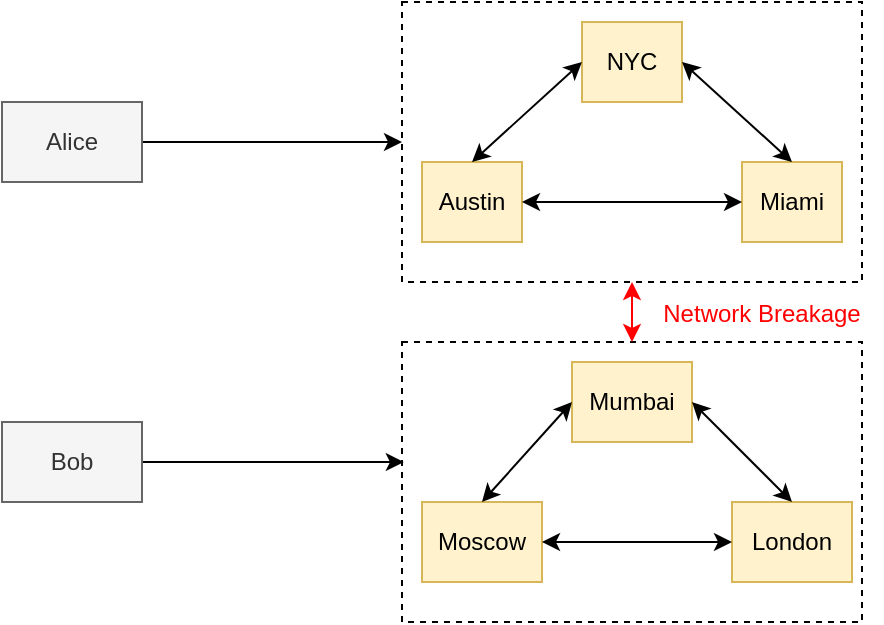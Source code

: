 <mxfile version="15.5.5" type="github">
  <diagram id="Giqr1m3jYU8628WW9X0g" name="Page-1">
    <mxGraphModel dx="782" dy="392" grid="1" gridSize="10" guides="1" tooltips="1" connect="1" arrows="1" fold="1" page="1" pageScale="1" pageWidth="850" pageHeight="1100" math="0" shadow="0">
      <root>
        <mxCell id="0" />
        <mxCell id="1" parent="0" />
        <mxCell id="C2NHmVHYpALk_iTiYlF0-18" style="edgeStyle=orthogonalEdgeStyle;rounded=0;orthogonalLoop=1;jettySize=auto;html=1;exitX=1;exitY=0.5;exitDx=0;exitDy=0;entryX=0;entryY=0.5;entryDx=0;entryDy=0;" edge="1" parent="1" source="C2NHmVHYpALk_iTiYlF0-1" target="C2NHmVHYpALk_iTiYlF0-16">
          <mxGeometry relative="1" as="geometry" />
        </mxCell>
        <mxCell id="C2NHmVHYpALk_iTiYlF0-1" value="Alice" style="rounded=0;whiteSpace=wrap;html=1;fillColor=#f5f5f5;fontColor=#333333;strokeColor=#666666;" vertex="1" parent="1">
          <mxGeometry x="70" y="80" width="70" height="40" as="geometry" />
        </mxCell>
        <mxCell id="C2NHmVHYpALk_iTiYlF0-19" style="edgeStyle=orthogonalEdgeStyle;rounded=0;orthogonalLoop=1;jettySize=auto;html=1;exitX=1;exitY=0.5;exitDx=0;exitDy=0;entryX=0.004;entryY=0.429;entryDx=0;entryDy=0;entryPerimeter=0;" edge="1" parent="1" source="C2NHmVHYpALk_iTiYlF0-2" target="C2NHmVHYpALk_iTiYlF0-17">
          <mxGeometry relative="1" as="geometry" />
        </mxCell>
        <mxCell id="C2NHmVHYpALk_iTiYlF0-2" value="Bob" style="rounded=0;whiteSpace=wrap;html=1;fillColor=#f5f5f5;fontColor=#333333;strokeColor=#666666;" vertex="1" parent="1">
          <mxGeometry x="70" y="240" width="70" height="40" as="geometry" />
        </mxCell>
        <mxCell id="C2NHmVHYpALk_iTiYlF0-3" value="Mumbai" style="rounded=0;whiteSpace=wrap;html=1;fillColor=#fff2cc;strokeColor=#d6b656;" vertex="1" parent="1">
          <mxGeometry x="355" y="210" width="60" height="40" as="geometry" />
        </mxCell>
        <mxCell id="C2NHmVHYpALk_iTiYlF0-4" value="Austin" style="rounded=0;whiteSpace=wrap;html=1;fillColor=#fff2cc;strokeColor=#d6b656;" vertex="1" parent="1">
          <mxGeometry x="280" y="110" width="50" height="40" as="geometry" />
        </mxCell>
        <mxCell id="C2NHmVHYpALk_iTiYlF0-5" value="Miami" style="rounded=0;whiteSpace=wrap;html=1;fillColor=#fff2cc;strokeColor=#d6b656;" vertex="1" parent="1">
          <mxGeometry x="440" y="110" width="50" height="40" as="geometry" />
        </mxCell>
        <mxCell id="C2NHmVHYpALk_iTiYlF0-6" value="NYC" style="rounded=0;whiteSpace=wrap;html=1;fillColor=#fff2cc;strokeColor=#d6b656;" vertex="1" parent="1">
          <mxGeometry x="360" y="40" width="50" height="40" as="geometry" />
        </mxCell>
        <mxCell id="C2NHmVHYpALk_iTiYlF0-7" value="London" style="rounded=0;whiteSpace=wrap;html=1;fillColor=#fff2cc;strokeColor=#d6b656;" vertex="1" parent="1">
          <mxGeometry x="435" y="280" width="60" height="40" as="geometry" />
        </mxCell>
        <mxCell id="C2NHmVHYpALk_iTiYlF0-8" value="Moscow" style="rounded=0;whiteSpace=wrap;html=1;fillColor=#fff2cc;strokeColor=#d6b656;" vertex="1" parent="1">
          <mxGeometry x="280" y="280" width="60" height="40" as="geometry" />
        </mxCell>
        <mxCell id="C2NHmVHYpALk_iTiYlF0-10" value="" style="endArrow=classic;startArrow=classic;html=1;rounded=0;entryX=0;entryY=0.5;entryDx=0;entryDy=0;exitX=0.5;exitY=0;exitDx=0;exitDy=0;" edge="1" parent="1" source="C2NHmVHYpALk_iTiYlF0-4" target="C2NHmVHYpALk_iTiYlF0-6">
          <mxGeometry width="50" height="50" relative="1" as="geometry">
            <mxPoint x="370" y="230" as="sourcePoint" />
            <mxPoint x="420" y="180" as="targetPoint" />
          </mxGeometry>
        </mxCell>
        <mxCell id="C2NHmVHYpALk_iTiYlF0-11" value="" style="endArrow=classic;startArrow=classic;html=1;rounded=0;entryX=1;entryY=0.5;entryDx=0;entryDy=0;exitX=0.5;exitY=0;exitDx=0;exitDy=0;" edge="1" parent="1" source="C2NHmVHYpALk_iTiYlF0-5" target="C2NHmVHYpALk_iTiYlF0-6">
          <mxGeometry width="50" height="50" relative="1" as="geometry">
            <mxPoint x="370" y="230" as="sourcePoint" />
            <mxPoint x="420" y="180" as="targetPoint" />
          </mxGeometry>
        </mxCell>
        <mxCell id="C2NHmVHYpALk_iTiYlF0-12" value="" style="endArrow=classic;startArrow=classic;html=1;rounded=0;entryX=0;entryY=0.5;entryDx=0;entryDy=0;exitX=1;exitY=0.5;exitDx=0;exitDy=0;" edge="1" parent="1" source="C2NHmVHYpALk_iTiYlF0-4" target="C2NHmVHYpALk_iTiYlF0-5">
          <mxGeometry width="50" height="50" relative="1" as="geometry">
            <mxPoint x="370" y="230" as="sourcePoint" />
            <mxPoint x="420" y="180" as="targetPoint" />
          </mxGeometry>
        </mxCell>
        <mxCell id="C2NHmVHYpALk_iTiYlF0-13" value="" style="endArrow=classic;startArrow=classic;html=1;rounded=0;exitX=0.5;exitY=0;exitDx=0;exitDy=0;entryX=0;entryY=0.5;entryDx=0;entryDy=0;" edge="1" parent="1" source="C2NHmVHYpALk_iTiYlF0-8" target="C2NHmVHYpALk_iTiYlF0-3">
          <mxGeometry width="50" height="50" relative="1" as="geometry">
            <mxPoint x="370" y="230" as="sourcePoint" />
            <mxPoint x="420" y="180" as="targetPoint" />
          </mxGeometry>
        </mxCell>
        <mxCell id="C2NHmVHYpALk_iTiYlF0-14" value="" style="endArrow=classic;startArrow=classic;html=1;rounded=0;exitX=0.5;exitY=0;exitDx=0;exitDy=0;entryX=1;entryY=0.5;entryDx=0;entryDy=0;" edge="1" parent="1" source="C2NHmVHYpALk_iTiYlF0-7" target="C2NHmVHYpALk_iTiYlF0-3">
          <mxGeometry width="50" height="50" relative="1" as="geometry">
            <mxPoint x="370" y="230" as="sourcePoint" />
            <mxPoint x="420" y="180" as="targetPoint" />
          </mxGeometry>
        </mxCell>
        <mxCell id="C2NHmVHYpALk_iTiYlF0-15" value="" style="endArrow=classic;startArrow=classic;html=1;rounded=0;entryX=0;entryY=0.5;entryDx=0;entryDy=0;exitX=1;exitY=0.5;exitDx=0;exitDy=0;" edge="1" parent="1" source="C2NHmVHYpALk_iTiYlF0-8" target="C2NHmVHYpALk_iTiYlF0-7">
          <mxGeometry width="50" height="50" relative="1" as="geometry">
            <mxPoint x="370" y="230" as="sourcePoint" />
            <mxPoint x="420" y="180" as="targetPoint" />
          </mxGeometry>
        </mxCell>
        <mxCell id="C2NHmVHYpALk_iTiYlF0-16" value="" style="rounded=0;whiteSpace=wrap;html=1;fillColor=none;dashed=1;" vertex="1" parent="1">
          <mxGeometry x="270" y="30" width="230" height="140" as="geometry" />
        </mxCell>
        <mxCell id="C2NHmVHYpALk_iTiYlF0-17" value="" style="rounded=0;whiteSpace=wrap;html=1;fillColor=none;dashed=1;" vertex="1" parent="1">
          <mxGeometry x="270" y="200" width="230" height="140" as="geometry" />
        </mxCell>
        <mxCell id="C2NHmVHYpALk_iTiYlF0-20" value="" style="endArrow=classic;startArrow=classic;html=1;rounded=0;entryX=0.5;entryY=1;entryDx=0;entryDy=0;strokeColor=#FF0000;" edge="1" parent="1" target="C2NHmVHYpALk_iTiYlF0-16">
          <mxGeometry width="50" height="50" relative="1" as="geometry">
            <mxPoint x="385" y="200" as="sourcePoint" />
            <mxPoint x="420" y="180" as="targetPoint" />
          </mxGeometry>
        </mxCell>
        <mxCell id="C2NHmVHYpALk_iTiYlF0-28" value="&lt;font style=&quot;font-size: 12px&quot;&gt;Network Breakage&lt;/font&gt;" style="text;html=1;strokeColor=none;fillColor=none;align=center;verticalAlign=middle;whiteSpace=wrap;rounded=0;fontSize=25;fontColor=#FF0000;" vertex="1" parent="1">
          <mxGeometry x="390" y="160" width="120" height="40" as="geometry" />
        </mxCell>
      </root>
    </mxGraphModel>
  </diagram>
</mxfile>
